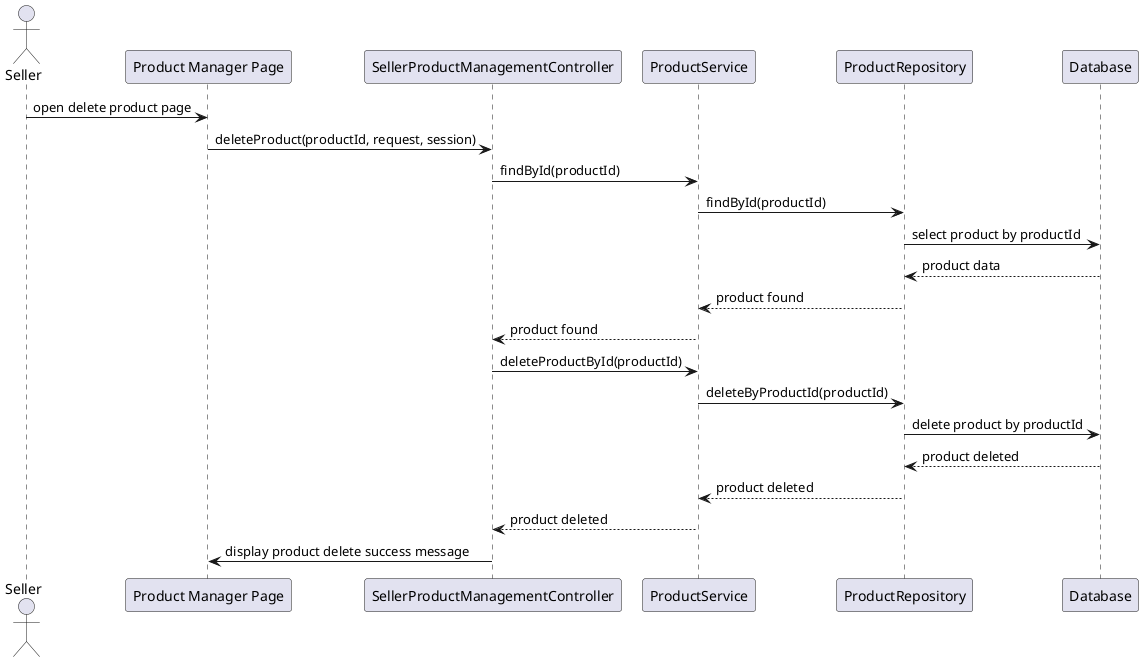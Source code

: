 @startuml

actor Seller
participant "Product Manager Page"
participant SellerProductManagementController
participant ProductService
participant ProductRepository
participant Database

Seller -> "Product Manager Page": open delete product page
"Product Manager Page" -> SellerProductManagementController: deleteProduct(productId, request, session)
SellerProductManagementController -> ProductService: findById(productId)
ProductService -> ProductRepository: findById(productId)
ProductRepository -> Database: select product by productId
Database --> ProductRepository: product data
ProductRepository --> ProductService: product found
ProductService --> SellerProductManagementController: product found

SellerProductManagementController -> ProductService: deleteProductById(productId)
ProductService -> ProductRepository: deleteByProductId(productId)
ProductRepository -> Database: delete product by productId
Database --> ProductRepository: product deleted
ProductRepository --> ProductService: product deleted
ProductService --> SellerProductManagementController: product deleted

SellerProductManagementController -> "Product Manager Page": display product delete success message

@enduml
